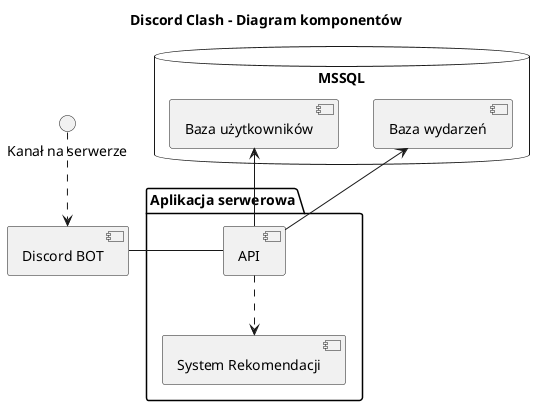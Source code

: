 @startuml
skinparam defaultFontName Muli

title Discord Clash - Diagram komponentów

package "Aplikacja serwerowa" {
    [API]
    [System Rekomendacji] as RS  
}

[Discord BOT] as BOT
() "Kanał na serwerze" as Kanal

database "MSSQL" {
    [Baza użytkowników] as DB1
    [Baza wydarzeń] as DB2
}

Kanal ..> [BOT]
[BOT] - [API]
[API] ..> [RS]
[API] -up-> DB1
[API] -up-> DB2

@enduml
